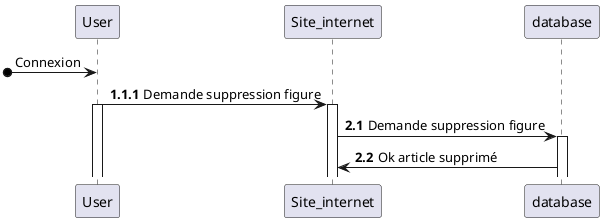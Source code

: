 @startuml
'https://plantuml.com/sequence-diagram

[o-> User: Connexion

autonumber

autonumber 1.1.1
User -> Site_internet: Demande suppression figure
activate User
autonumber 2.1
activate Site_internet
Site_internet -> database : Demande suppression figure
activate database
database -> Site_internet: Ok article supprimé


@enduml